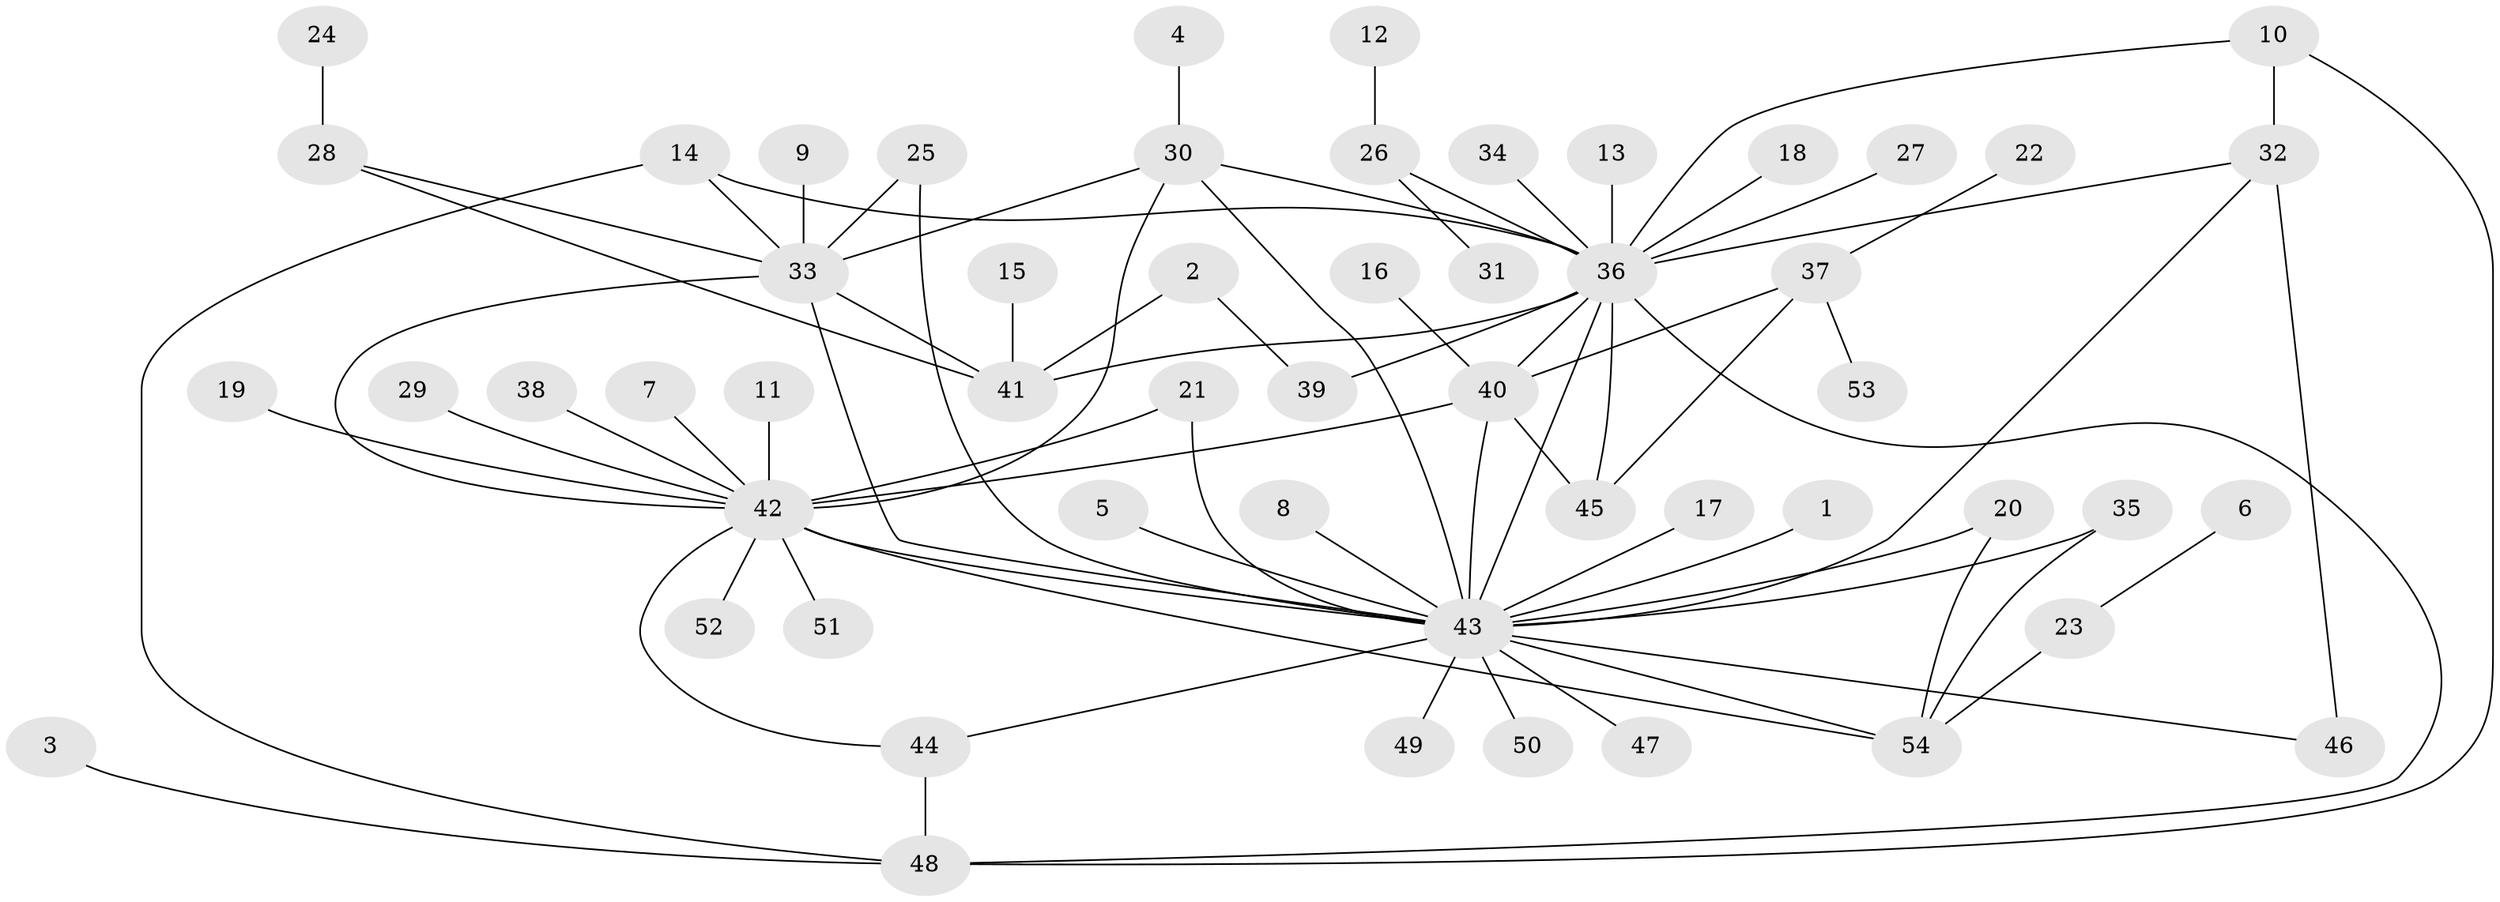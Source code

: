 // original degree distribution, {5: 0.037037037037037035, 16: 0.009259259259259259, 20: 0.009259259259259259, 11: 0.009259259259259259, 1: 0.42592592592592593, 4: 0.07407407407407407, 7: 0.027777777777777776, 2: 0.28703703703703703, 3: 0.09259259259259259, 12: 0.009259259259259259, 8: 0.009259259259259259, 6: 0.009259259259259259}
// Generated by graph-tools (version 1.1) at 2025/25/03/09/25 03:25:53]
// undirected, 54 vertices, 77 edges
graph export_dot {
graph [start="1"]
  node [color=gray90,style=filled];
  1;
  2;
  3;
  4;
  5;
  6;
  7;
  8;
  9;
  10;
  11;
  12;
  13;
  14;
  15;
  16;
  17;
  18;
  19;
  20;
  21;
  22;
  23;
  24;
  25;
  26;
  27;
  28;
  29;
  30;
  31;
  32;
  33;
  34;
  35;
  36;
  37;
  38;
  39;
  40;
  41;
  42;
  43;
  44;
  45;
  46;
  47;
  48;
  49;
  50;
  51;
  52;
  53;
  54;
  1 -- 43 [weight=1.0];
  2 -- 39 [weight=1.0];
  2 -- 41 [weight=1.0];
  3 -- 48 [weight=1.0];
  4 -- 30 [weight=1.0];
  5 -- 43 [weight=1.0];
  6 -- 23 [weight=1.0];
  7 -- 42 [weight=1.0];
  8 -- 43 [weight=1.0];
  9 -- 33 [weight=1.0];
  10 -- 32 [weight=1.0];
  10 -- 36 [weight=1.0];
  10 -- 48 [weight=1.0];
  11 -- 42 [weight=1.0];
  12 -- 26 [weight=1.0];
  13 -- 36 [weight=1.0];
  14 -- 33 [weight=1.0];
  14 -- 36 [weight=1.0];
  14 -- 48 [weight=1.0];
  15 -- 41 [weight=1.0];
  16 -- 40 [weight=1.0];
  17 -- 43 [weight=1.0];
  18 -- 36 [weight=1.0];
  19 -- 42 [weight=1.0];
  20 -- 43 [weight=1.0];
  20 -- 54 [weight=1.0];
  21 -- 42 [weight=1.0];
  21 -- 43 [weight=1.0];
  22 -- 37 [weight=1.0];
  23 -- 54 [weight=2.0];
  24 -- 28 [weight=1.0];
  25 -- 33 [weight=1.0];
  25 -- 43 [weight=1.0];
  26 -- 31 [weight=1.0];
  26 -- 36 [weight=1.0];
  27 -- 36 [weight=1.0];
  28 -- 33 [weight=1.0];
  28 -- 41 [weight=1.0];
  29 -- 42 [weight=1.0];
  30 -- 33 [weight=1.0];
  30 -- 36 [weight=1.0];
  30 -- 42 [weight=1.0];
  30 -- 43 [weight=1.0];
  32 -- 36 [weight=1.0];
  32 -- 43 [weight=1.0];
  32 -- 46 [weight=2.0];
  33 -- 41 [weight=1.0];
  33 -- 42 [weight=2.0];
  33 -- 43 [weight=1.0];
  34 -- 36 [weight=1.0];
  35 -- 43 [weight=1.0];
  35 -- 54 [weight=1.0];
  36 -- 39 [weight=3.0];
  36 -- 40 [weight=1.0];
  36 -- 41 [weight=1.0];
  36 -- 43 [weight=1.0];
  36 -- 45 [weight=1.0];
  36 -- 48 [weight=1.0];
  37 -- 40 [weight=1.0];
  37 -- 45 [weight=1.0];
  37 -- 53 [weight=1.0];
  38 -- 42 [weight=1.0];
  40 -- 42 [weight=1.0];
  40 -- 43 [weight=1.0];
  40 -- 45 [weight=1.0];
  42 -- 43 [weight=1.0];
  42 -- 44 [weight=1.0];
  42 -- 51 [weight=3.0];
  42 -- 52 [weight=1.0];
  42 -- 54 [weight=1.0];
  43 -- 44 [weight=1.0];
  43 -- 46 [weight=1.0];
  43 -- 47 [weight=1.0];
  43 -- 49 [weight=2.0];
  43 -- 50 [weight=1.0];
  43 -- 54 [weight=2.0];
  44 -- 48 [weight=1.0];
}
